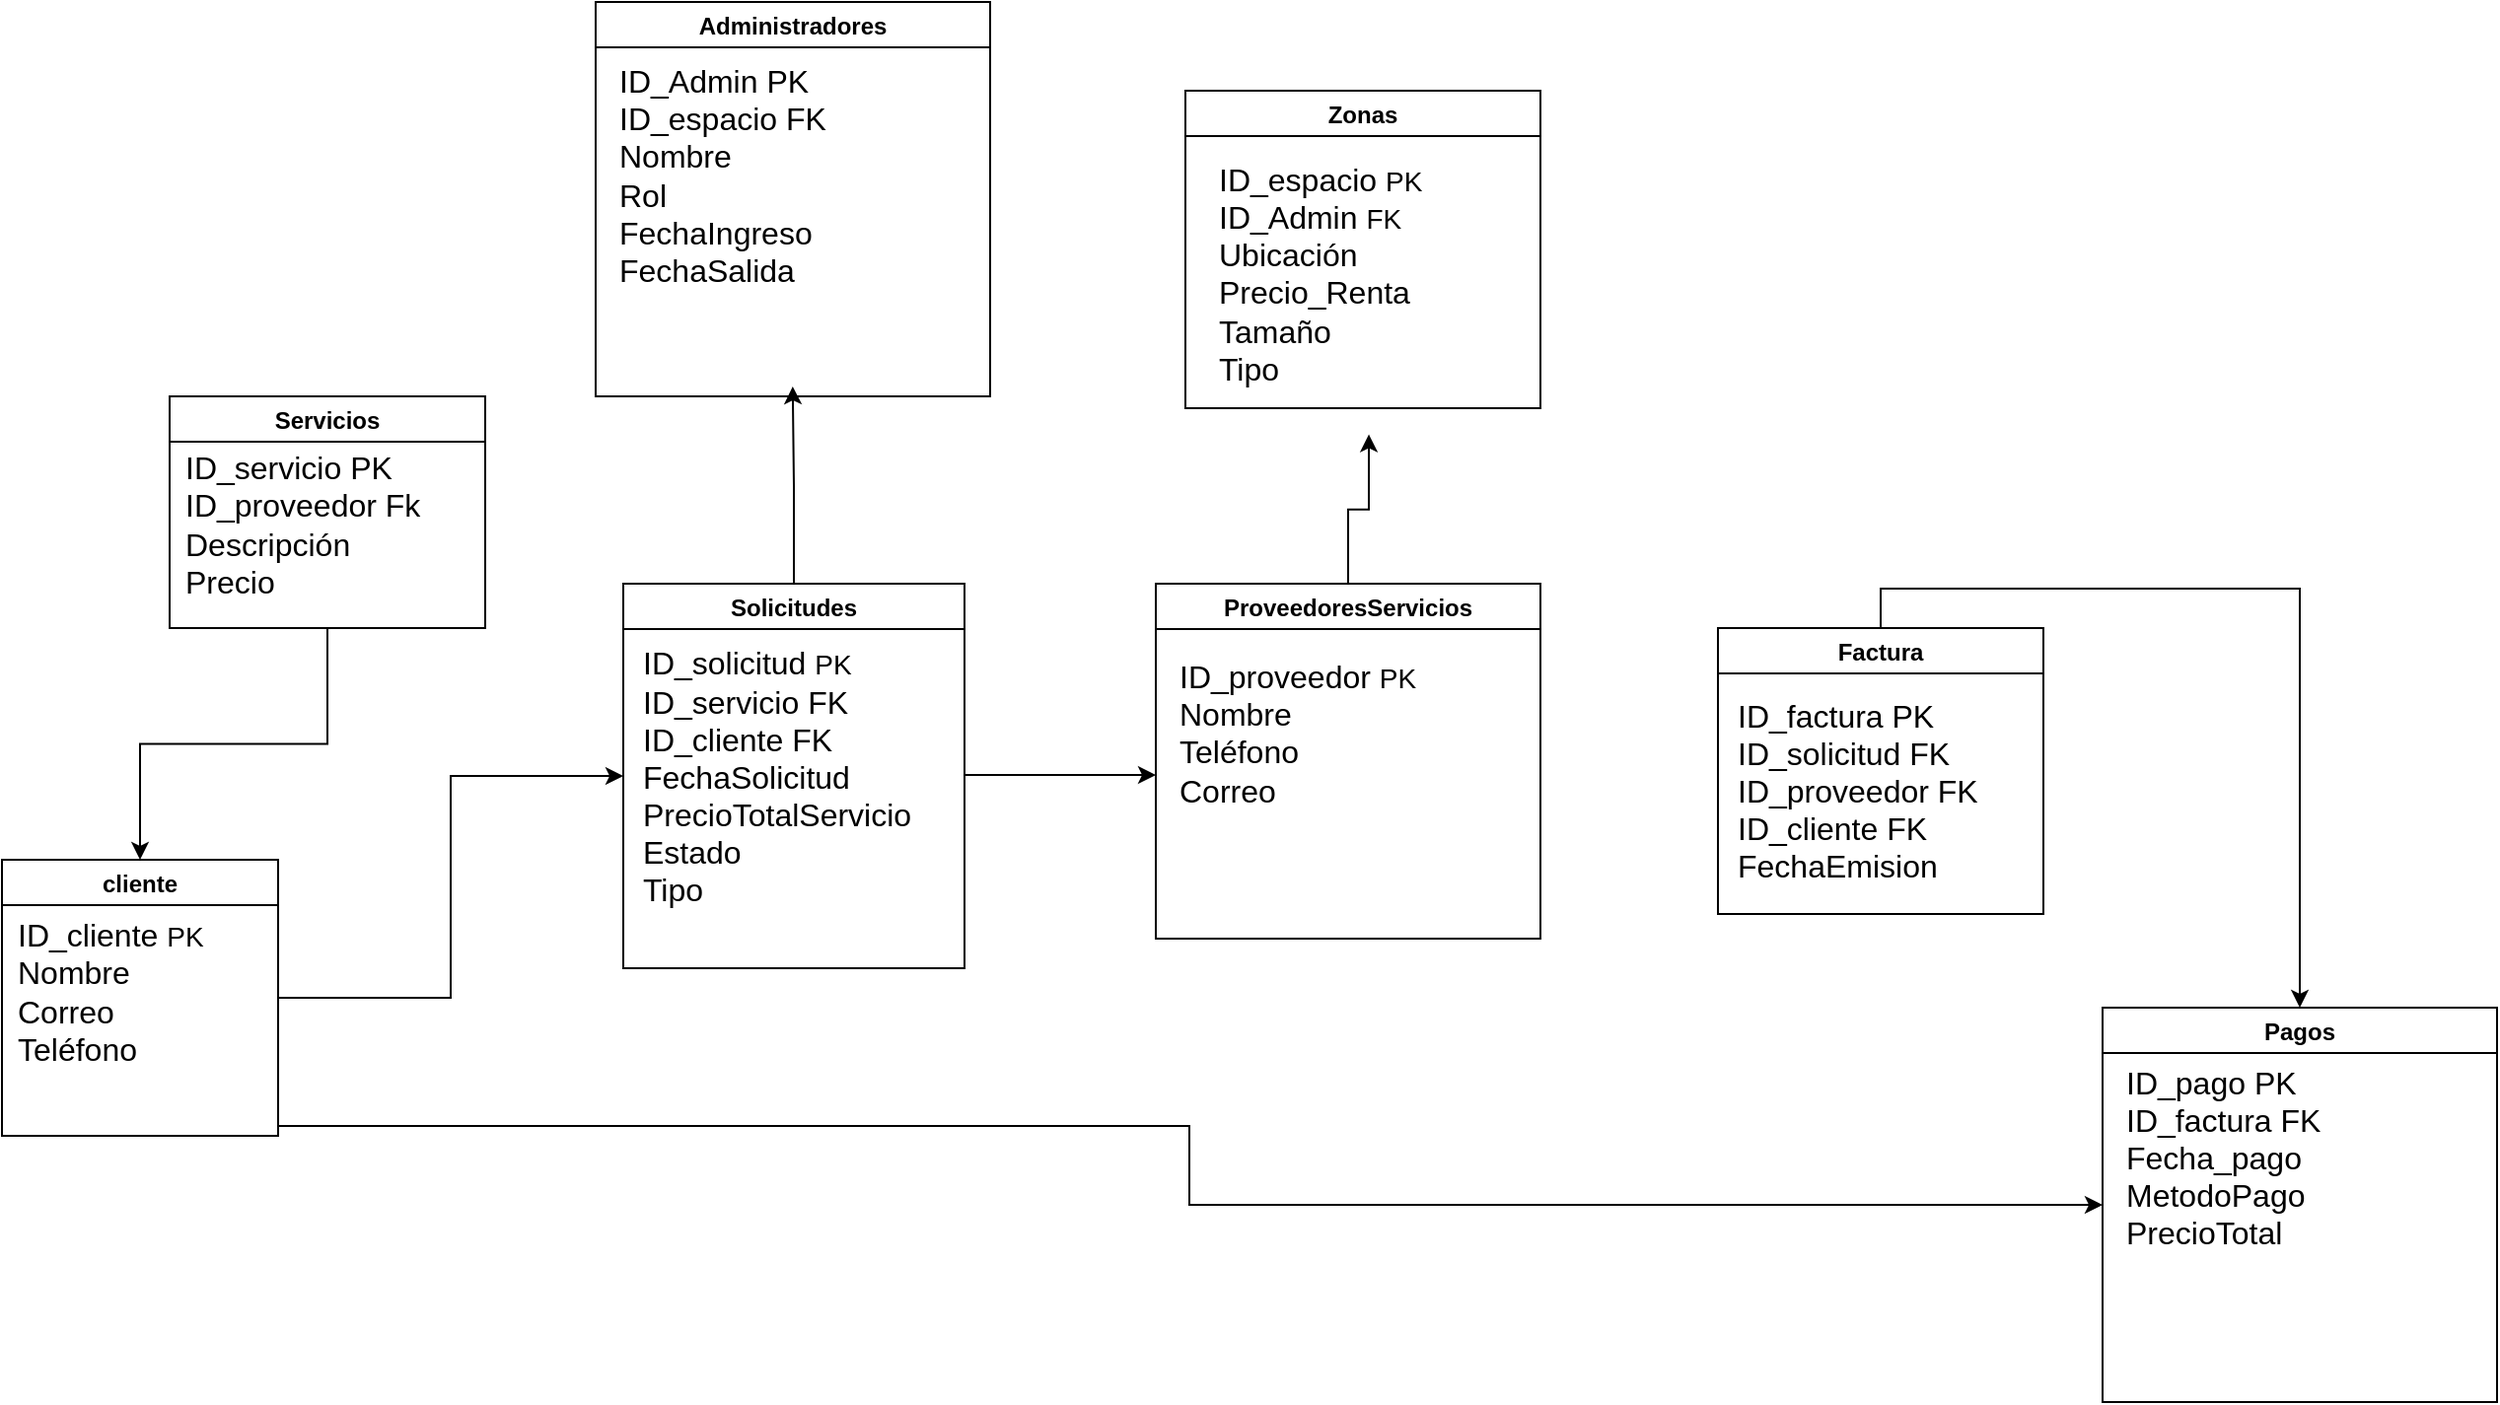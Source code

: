 <mxfile version="24.8.0">
  <diagram name="Página-1" id="gACbztFmk0t_lIQWss0E">
    <mxGraphModel dx="1876" dy="1088" grid="1" gridSize="15" guides="1" tooltips="1" connect="1" arrows="1" fold="1" page="0" pageScale="1" pageWidth="827" pageHeight="1169" background="#ffffff" math="0" shadow="0">
      <root>
        <mxCell id="0" />
        <mxCell id="1" parent="0" />
        <mxCell id="HgSwJ0BfDOdDxRL2BM4l-4" style="edgeStyle=orthogonalEdgeStyle;rounded=0;orthogonalLoop=1;jettySize=auto;html=1;exitX=1;exitY=0.5;exitDx=0;exitDy=0;entryX=0;entryY=0.5;entryDx=0;entryDy=0;" parent="1" source="I0tGteSejOS898NKXpd8-1" target="B6Egt4xbeelavrb5uQv_-9" edge="1">
          <mxGeometry relative="1" as="geometry" />
        </mxCell>
        <mxCell id="HgSwJ0BfDOdDxRL2BM4l-11" style="edgeStyle=orthogonalEdgeStyle;rounded=0;orthogonalLoop=1;jettySize=auto;html=1;exitX=1;exitY=0.5;exitDx=0;exitDy=0;entryX=0;entryY=0.5;entryDx=0;entryDy=0;" parent="1" source="I0tGteSejOS898NKXpd8-1" target="B6Egt4xbeelavrb5uQv_-15" edge="1">
          <mxGeometry relative="1" as="geometry">
            <Array as="points">
              <mxPoint x="-325" y="315" />
              <mxPoint x="137" y="315" />
              <mxPoint x="137" y="355" />
            </Array>
          </mxGeometry>
        </mxCell>
        <mxCell id="I0tGteSejOS898NKXpd8-1" value="cliente" style="swimlane;" parent="1" vertex="1">
          <mxGeometry x="-465" y="180" width="140" height="140" as="geometry">
            <mxRectangle x="60" y="110" width="80" height="30" as="alternateBounds" />
          </mxGeometry>
        </mxCell>
        <mxCell id="I0tGteSejOS898NKXpd8-2" value="&lt;font style=&quot;font-size: 16px;&quot;&gt;I&lt;font style=&quot;&quot;&gt;D_cliente &lt;/font&gt;&lt;/font&gt;&lt;font style=&quot;font-size: 14px;&quot;&gt;PK&lt;/font&gt;&lt;div&gt;&lt;font size=&quot;3&quot;&gt;Nombre&lt;/font&gt;&lt;/div&gt;&lt;div&gt;&lt;font size=&quot;3&quot;&gt;Correo&lt;/font&gt;&lt;/div&gt;&lt;div&gt;&lt;font size=&quot;3&quot;&gt;Teléfono&lt;/font&gt;&lt;/div&gt;" style="text;html=1;align=left;verticalAlign=middle;resizable=0;points=[];autosize=1;strokeColor=none;fillColor=none;" parent="I0tGteSejOS898NKXpd8-1" vertex="1">
          <mxGeometry x="6" y="22" width="120" height="90" as="geometry" />
        </mxCell>
        <mxCell id="I0tGteSejOS898NKXpd8-7" value="Zonas" style="swimlane;" parent="1" vertex="1">
          <mxGeometry x="135" y="-210" width="180" height="161" as="geometry" />
        </mxCell>
        <mxCell id="I0tGteSejOS898NKXpd8-9" value="&lt;font style=&quot;font-size: 16px;&quot;&gt;ID_espacio &lt;/font&gt;&lt;font style=&quot;font-size: 14px;&quot;&gt;PK&lt;/font&gt;&lt;div&gt;&lt;font style=&quot;font-size: 16px;&quot;&gt;ID_Admin &lt;/font&gt;&lt;span style=&quot;font-size: 14px;&quot;&gt;FK&lt;br&gt;&lt;/span&gt;&lt;div&gt;&lt;font size=&quot;3&quot;&gt;Ubicación&lt;br&gt;&lt;/font&gt;&lt;/div&gt;&lt;div&gt;&lt;font size=&quot;3&quot;&gt;Precio_Renta&lt;br&gt;&lt;/font&gt;&lt;/div&gt;&lt;div&gt;&lt;font size=&quot;3&quot;&gt;Tamaño&lt;br&gt;&lt;/font&gt;&lt;/div&gt;&lt;div&gt;&lt;font size=&quot;3&quot;&gt;Tipo&amp;nbsp;&lt;br&gt;&lt;/font&gt;&lt;/div&gt;&lt;div&gt;&lt;br&gt;&lt;/div&gt;&lt;/div&gt;" style="text;html=1;align=left;verticalAlign=middle;resizable=0;points=[];autosize=1;strokeColor=none;fillColor=none;" parent="I0tGteSejOS898NKXpd8-7" vertex="1">
          <mxGeometry x="15" y="24.75" width="135" height="150" as="geometry" />
        </mxCell>
        <mxCell id="HgSwJ0BfDOdDxRL2BM4l-7" style="edgeStyle=orthogonalEdgeStyle;rounded=0;orthogonalLoop=1;jettySize=auto;html=1;exitX=0.5;exitY=1;exitDx=0;exitDy=0;entryX=0.5;entryY=0;entryDx=0;entryDy=0;" parent="1" source="qeTdSyfiYUv6IoI1KZmC-1" target="I0tGteSejOS898NKXpd8-1" edge="1">
          <mxGeometry relative="1" as="geometry" />
        </mxCell>
        <mxCell id="qeTdSyfiYUv6IoI1KZmC-1" value="Servicios" style="swimlane;" parent="1" vertex="1">
          <mxGeometry x="-380" y="-55" width="160" height="117.5" as="geometry" />
        </mxCell>
        <mxCell id="B6Egt4xbeelavrb5uQv_-1" value="&lt;font style=&quot;font-size: 16px;&quot;&gt;ID_servicio PK&lt;/font&gt;&lt;div&gt;&lt;font size=&quot;3&quot;&gt;ID_proveedor Fk&lt;/font&gt;&lt;/div&gt;&lt;div&gt;&lt;font size=&quot;3&quot;&gt;Descripción&lt;/font&gt;&lt;/div&gt;&lt;div&gt;&lt;font size=&quot;3&quot;&gt;Precio&lt;/font&gt;&lt;/div&gt;" style="text;html=1;align=left;verticalAlign=middle;resizable=0;points=[];autosize=1;strokeColor=none;fillColor=none;" parent="qeTdSyfiYUv6IoI1KZmC-1" vertex="1">
          <mxGeometry x="6" y="19.75" width="150" height="90" as="geometry" />
        </mxCell>
        <mxCell id="B6Egt4xbeelavrb5uQv_-7" value="ProveedoresServicios" style="swimlane;" parent="1" vertex="1">
          <mxGeometry x="120" y="40" width="195" height="180" as="geometry" />
        </mxCell>
        <mxCell id="B6Egt4xbeelavrb5uQv_-8" value="&lt;font style=&quot;font-size: 16px;&quot;&gt;ID_proveedor &lt;/font&gt;&lt;font style=&quot;font-size: 14px;&quot;&gt;PK&lt;/font&gt;&lt;div&gt;&lt;font size=&quot;3&quot;&gt;Nombre&lt;/font&gt;&lt;/div&gt;&lt;div&gt;&lt;font size=&quot;3&quot;&gt;Teléfono&lt;/font&gt;&lt;/div&gt;&lt;div&gt;&lt;font size=&quot;3&quot;&gt;Correo&lt;/font&gt;&lt;/div&gt;&lt;div&gt;&lt;div&gt;&lt;br&gt;&lt;/div&gt;&lt;/div&gt;" style="text;html=1;align=left;verticalAlign=middle;resizable=0;points=[];autosize=1;strokeColor=none;fillColor=none;" parent="B6Egt4xbeelavrb5uQv_-7" vertex="1">
          <mxGeometry x="10" y="30" width="150" height="105" as="geometry" />
        </mxCell>
        <mxCell id="HgSwJ0BfDOdDxRL2BM4l-6" style="edgeStyle=orthogonalEdgeStyle;rounded=0;orthogonalLoop=1;jettySize=auto;html=1;exitX=0.5;exitY=0;exitDx=0;exitDy=0;" parent="1" source="B6Egt4xbeelavrb5uQv_-9" edge="1">
          <mxGeometry relative="1" as="geometry">
            <mxPoint x="-64.091" y="-60" as="targetPoint" />
          </mxGeometry>
        </mxCell>
        <mxCell id="B6Egt4xbeelavrb5uQv_-9" value="Solicitudes" style="swimlane;" parent="1" vertex="1">
          <mxGeometry x="-150" y="40" width="173" height="195" as="geometry" />
        </mxCell>
        <mxCell id="HgSwJ0BfDOdDxRL2BM4l-8" style="edgeStyle=orthogonalEdgeStyle;rounded=0;orthogonalLoop=1;jettySize=auto;html=1;" parent="B6Egt4xbeelavrb5uQv_-9" source="B6Egt4xbeelavrb5uQv_-10" edge="1">
          <mxGeometry relative="1" as="geometry">
            <mxPoint x="270" y="97" as="targetPoint" />
          </mxGeometry>
        </mxCell>
        <mxCell id="B6Egt4xbeelavrb5uQv_-10" value="&lt;font style=&quot;font-size: 16px;&quot;&gt;ID_solicitud &lt;/font&gt;&lt;font style=&quot;font-size: 14px;&quot;&gt;PK&lt;/font&gt;&lt;div&gt;&lt;font style=&quot;font-size: 16px;&quot;&gt;ID_servicio FK&lt;/font&gt;&lt;/div&gt;&lt;div&gt;&lt;font size=&quot;3&quot;&gt;ID_cliente FK&lt;/font&gt;&lt;/div&gt;&lt;div&gt;&lt;font size=&quot;3&quot;&gt;FechaSolicitud&lt;/font&gt;&lt;/div&gt;&lt;div&gt;&lt;font size=&quot;3&quot;&gt;PrecioTotalServicio&lt;/font&gt;&lt;/div&gt;&lt;div&gt;&lt;font size=&quot;3&quot;&gt;Estado&amp;nbsp;&lt;br&gt;&lt;/font&gt;&lt;/div&gt;&lt;div&gt;&lt;font size=&quot;3&quot;&gt;Tipo&lt;/font&gt;&lt;/div&gt;" style="text;html=1;align=left;verticalAlign=middle;resizable=0;points=[];autosize=1;strokeColor=none;fillColor=none;" parent="B6Egt4xbeelavrb5uQv_-9" vertex="1">
          <mxGeometry x="8" y="22.5" width="165" height="150" as="geometry" />
        </mxCell>
        <mxCell id="B6Egt4xbeelavrb5uQv_-11" value="Administradores" style="swimlane;" parent="1" vertex="1">
          <mxGeometry x="-164" y="-255" width="200" height="200" as="geometry" />
        </mxCell>
        <mxCell id="B6Egt4xbeelavrb5uQv_-12" value="&lt;font style=&quot;font-size: 16px;&quot;&gt;ID_Admin PK&lt;/font&gt;&lt;div&gt;&lt;font size=&quot;3&quot;&gt;ID_espacio FK&lt;/font&gt;&lt;/div&gt;&lt;div&gt;&lt;font size=&quot;3&quot;&gt;Nombre&lt;br&gt;Rol&lt;/font&gt;&lt;/div&gt;&lt;div&gt;&lt;font size=&quot;3&quot;&gt;FechaIngreso&lt;/font&gt;&lt;/div&gt;&lt;div&gt;&lt;font size=&quot;3&quot;&gt;FechaSalida&lt;/font&gt;&lt;/div&gt;" style="text;html=1;align=left;verticalAlign=middle;resizable=0;points=[];autosize=1;strokeColor=none;fillColor=none;" parent="B6Egt4xbeelavrb5uQv_-11" vertex="1">
          <mxGeometry x="10" y="20" width="135" height="135" as="geometry" />
        </mxCell>
        <mxCell id="llr-kyF8TxINfujegtCV-2" style="edgeStyle=orthogonalEdgeStyle;rounded=0;orthogonalLoop=1;jettySize=auto;html=1;exitX=0.5;exitY=0;exitDx=0;exitDy=0;entryX=0.5;entryY=0;entryDx=0;entryDy=0;" edge="1" parent="1" source="B6Egt4xbeelavrb5uQv_-13" target="B6Egt4xbeelavrb5uQv_-15">
          <mxGeometry relative="1" as="geometry" />
        </mxCell>
        <mxCell id="B6Egt4xbeelavrb5uQv_-13" value="Factura" style="swimlane;startSize=23;" parent="1" vertex="1">
          <mxGeometry x="405" y="62.5" width="165" height="145" as="geometry" />
        </mxCell>
        <mxCell id="B6Egt4xbeelavrb5uQv_-14" value="&lt;font style=&quot;font-size: 16px;&quot;&gt;ID_factura PK&lt;/font&gt;&lt;div&gt;&lt;font size=&quot;3&quot;&gt;ID_solicitud FK&lt;/font&gt;&lt;/div&gt;&lt;div&gt;&lt;font size=&quot;3&quot;&gt;ID_proveedor FK&lt;/font&gt;&lt;/div&gt;&lt;div&gt;&lt;font size=&quot;3&quot;&gt;ID_cliente FK&lt;/font&gt;&lt;/div&gt;&lt;div&gt;&lt;font size=&quot;3&quot;&gt;FechaEmision&lt;/font&gt;&lt;/div&gt;" style="text;html=1;align=left;verticalAlign=middle;resizable=0;points=[];autosize=1;strokeColor=none;fillColor=none;" parent="B6Egt4xbeelavrb5uQv_-13" vertex="1">
          <mxGeometry x="7.5" y="30" width="150" height="105" as="geometry" />
        </mxCell>
        <mxCell id="B6Egt4xbeelavrb5uQv_-15" value="Pagos" style="swimlane;" parent="1" vertex="1">
          <mxGeometry x="600" y="255" width="200" height="200" as="geometry" />
        </mxCell>
        <mxCell id="B6Egt4xbeelavrb5uQv_-16" value="&lt;div&gt;&lt;font style=&quot;font-size: 16px;&quot;&gt;ID_pago PK&lt;/font&gt;&lt;/div&gt;&lt;font size=&quot;3&quot;&gt;ID_factura FK&lt;/font&gt;&lt;div&gt;&lt;font size=&quot;3&quot;&gt;Fecha_pago&lt;/font&gt;&lt;/div&gt;&lt;div&gt;&lt;font size=&quot;3&quot;&gt;MetodoPago&lt;/font&gt;&lt;/div&gt;&lt;div&gt;&lt;font size=&quot;3&quot;&gt;PrecioTotal&lt;/font&gt;&lt;/div&gt;" style="text;html=1;align=left;verticalAlign=middle;resizable=0;points=[];autosize=1;strokeColor=none;fillColor=none;" parent="B6Egt4xbeelavrb5uQv_-15" vertex="1">
          <mxGeometry x="10" y="23" width="135" height="105" as="geometry" />
        </mxCell>
        <mxCell id="HgSwJ0BfDOdDxRL2BM4l-9" style="edgeStyle=orthogonalEdgeStyle;rounded=0;orthogonalLoop=1;jettySize=auto;html=1;entryX=0.578;entryY=0.997;entryDx=0;entryDy=0;entryPerimeter=0;" parent="1" source="B6Egt4xbeelavrb5uQv_-7" target="I0tGteSejOS898NKXpd8-9" edge="1">
          <mxGeometry relative="1" as="geometry" />
        </mxCell>
      </root>
    </mxGraphModel>
  </diagram>
</mxfile>
